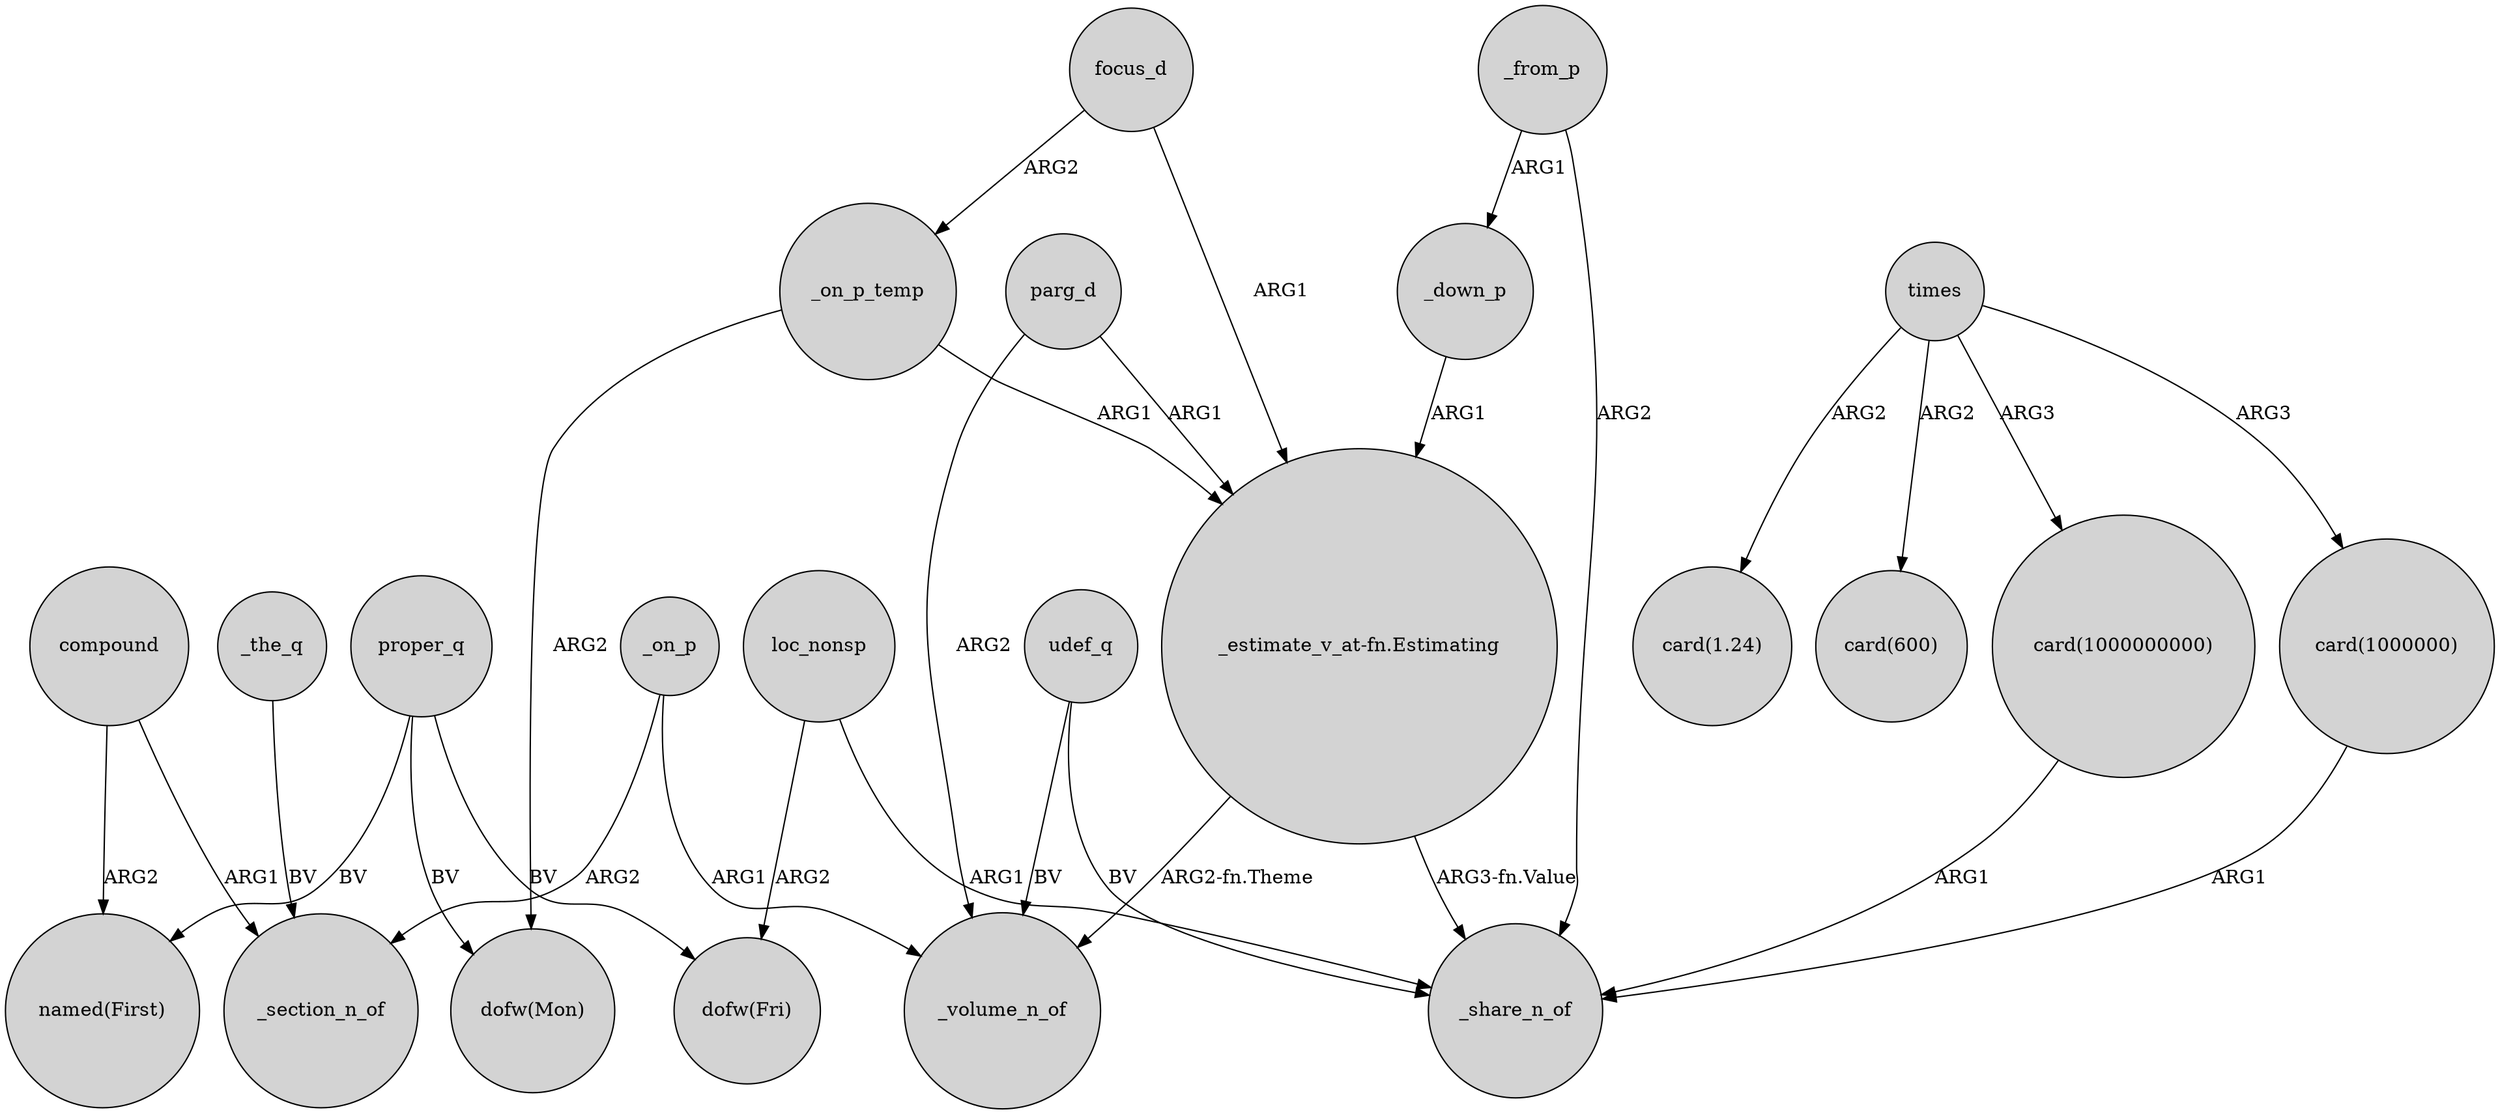 digraph {
	node [shape=circle style=filled]
	proper_q -> "dofw(Fri)" [label=BV]
	_on_p -> _volume_n_of [label=ARG1]
	focus_d -> "_estimate_v_at-fn.Estimating" [label=ARG1]
	loc_nonsp -> _share_n_of [label=ARG1]
	_from_p -> _down_p [label=ARG1]
	udef_q -> _volume_n_of [label=BV]
	compound -> _section_n_of [label=ARG1]
	proper_q -> "named(First)" [label=BV]
	compound -> "named(First)" [label=ARG2]
	focus_d -> _on_p_temp [label=ARG2]
	_down_p -> "_estimate_v_at-fn.Estimating" [label=ARG1]
	"card(1000000000)" -> _share_n_of [label=ARG1]
	loc_nonsp -> "dofw(Fri)" [label=ARG2]
	times -> "card(1000000000)" [label=ARG3]
	parg_d -> _volume_n_of [label=ARG2]
	_on_p -> _section_n_of [label=ARG2]
	_the_q -> _section_n_of [label=BV]
	times -> "card(1000000)" [label=ARG3]
	_from_p -> _share_n_of [label=ARG2]
	proper_q -> "dofw(Mon)" [label=BV]
	udef_q -> _share_n_of [label=BV]
	"card(1000000)" -> _share_n_of [label=ARG1]
	parg_d -> "_estimate_v_at-fn.Estimating" [label=ARG1]
	_on_p_temp -> "_estimate_v_at-fn.Estimating" [label=ARG1]
	_on_p_temp -> "dofw(Mon)" [label=ARG2]
	"_estimate_v_at-fn.Estimating" -> _volume_n_of [label="ARG2-fn.Theme"]
	"_estimate_v_at-fn.Estimating" -> _share_n_of [label="ARG3-fn.Value"]
	times -> "card(1.24)" [label=ARG2]
	times -> "card(600)" [label=ARG2]
}
